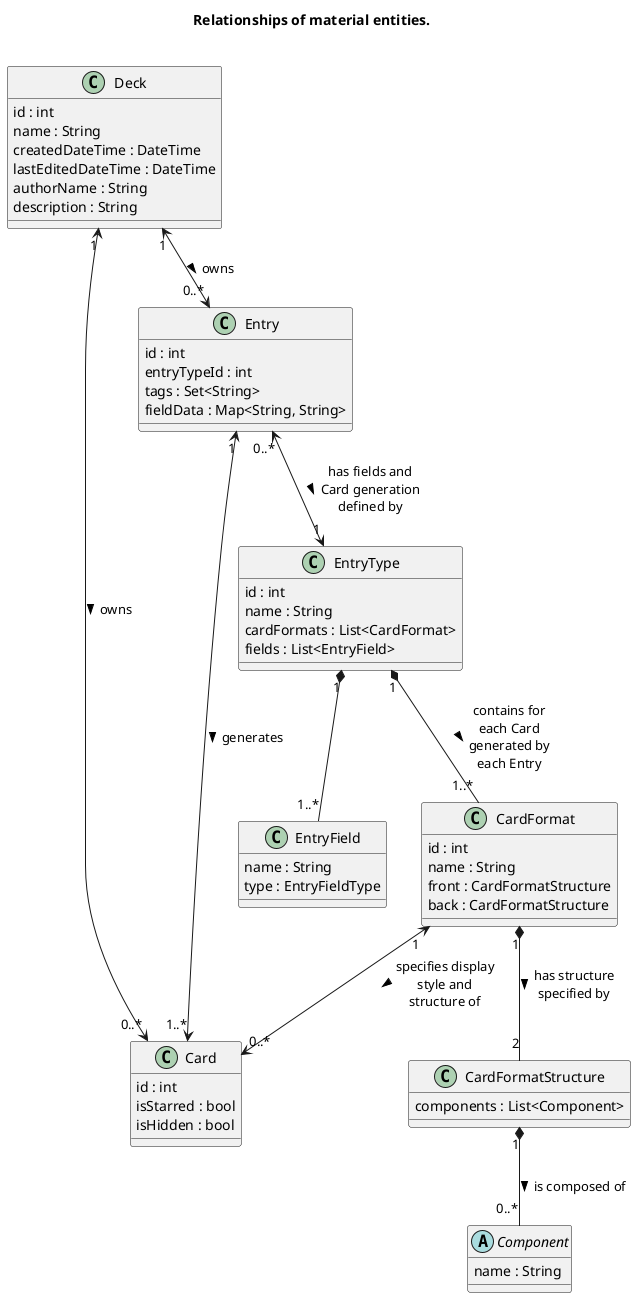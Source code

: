 @startuml

skinparam maxMessageSize 100
skinparam shadowing false

title Relationships of material entities.\n

class Card {
	id : int
	isStarred : bool
	isHidden : bool
}
class Entry {
	id : int
	entryTypeId : int
	tags : Set<String>
	fieldData : Map<String, String>
}
class Deck {
	id : int
	name : String
	createdDateTime : DateTime
	lastEditedDateTime : DateTime
	authorName : String
	description : String
}

Deck "1" <--> "0..*" Entry : owns >
Entry "1" <--> "1..*" Card : generates >
Deck "1" <--> "0..*" Card : owns >

class EntryType {
	id : int
	name : String
	cardFormats : List<CardFormat>
	fields : List<EntryField>
}
class EntryField {
	name : String
	type : EntryFieldType
}
class CardFormat {
	id : int
	name : String
	front : CardFormatStructure
	back : CardFormatStructure
}
class CardFormatStructure {
	components : List<Component>
}
abstract class Component {
	name : String
}

Entry "0..*" <--> "1" EntryType : has fields and Card generation defined by >
EntryType "1" *-- "1..*" CardFormat : contains for each Card generated by each Entry >
CardFormat "1" <--> "0..*" Card : specifies display style and structure of >
EntryType "1" *-- "1..*" EntryField
CardFormat "1" *-- "2" CardFormatStructure : has structure specified by >
CardFormatStructure "1" *-- "0..*" Component : is composed of >

@enduml